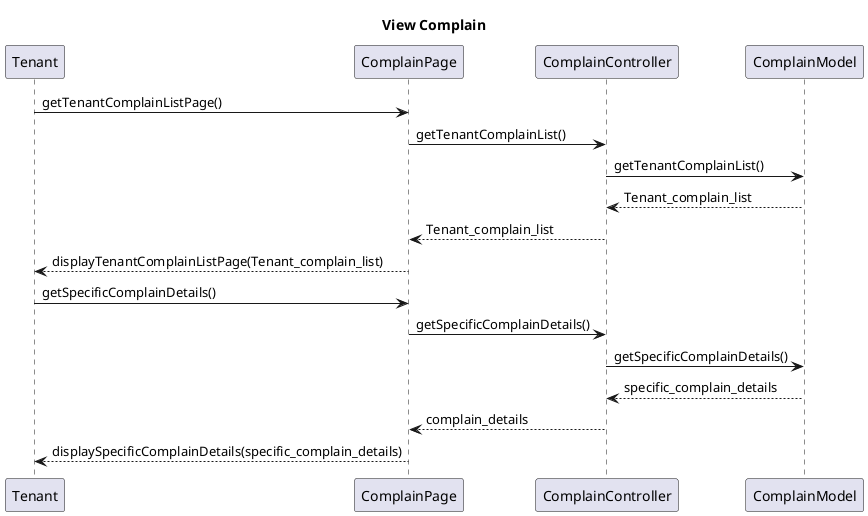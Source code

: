 @startuml
title View Complain
Tenant -> ComplainPage: getTenantComplainListPage()
ComplainPage -> ComplainController: getTenantComplainList()
ComplainController -> ComplainModel: getTenantComplainList()
ComplainController <-- ComplainModel: Tenant_complain_list
ComplainPage <-- ComplainController: Tenant_complain_list
Tenant <-- ComplainPage: displayTenantComplainListPage(Tenant_complain_list)
Tenant -> ComplainPage: getSpecificComplainDetails()
ComplainPage -> ComplainController: getSpecificComplainDetails()
ComplainController -> ComplainModel: getSpecificComplainDetails()
ComplainController <-- ComplainModel: specific_complain_details
ComplainPage <-- ComplainController: complain_details
Tenant <-- ComplainPage: displaySpecificComplainDetails(specific_complain_details)
@enduml